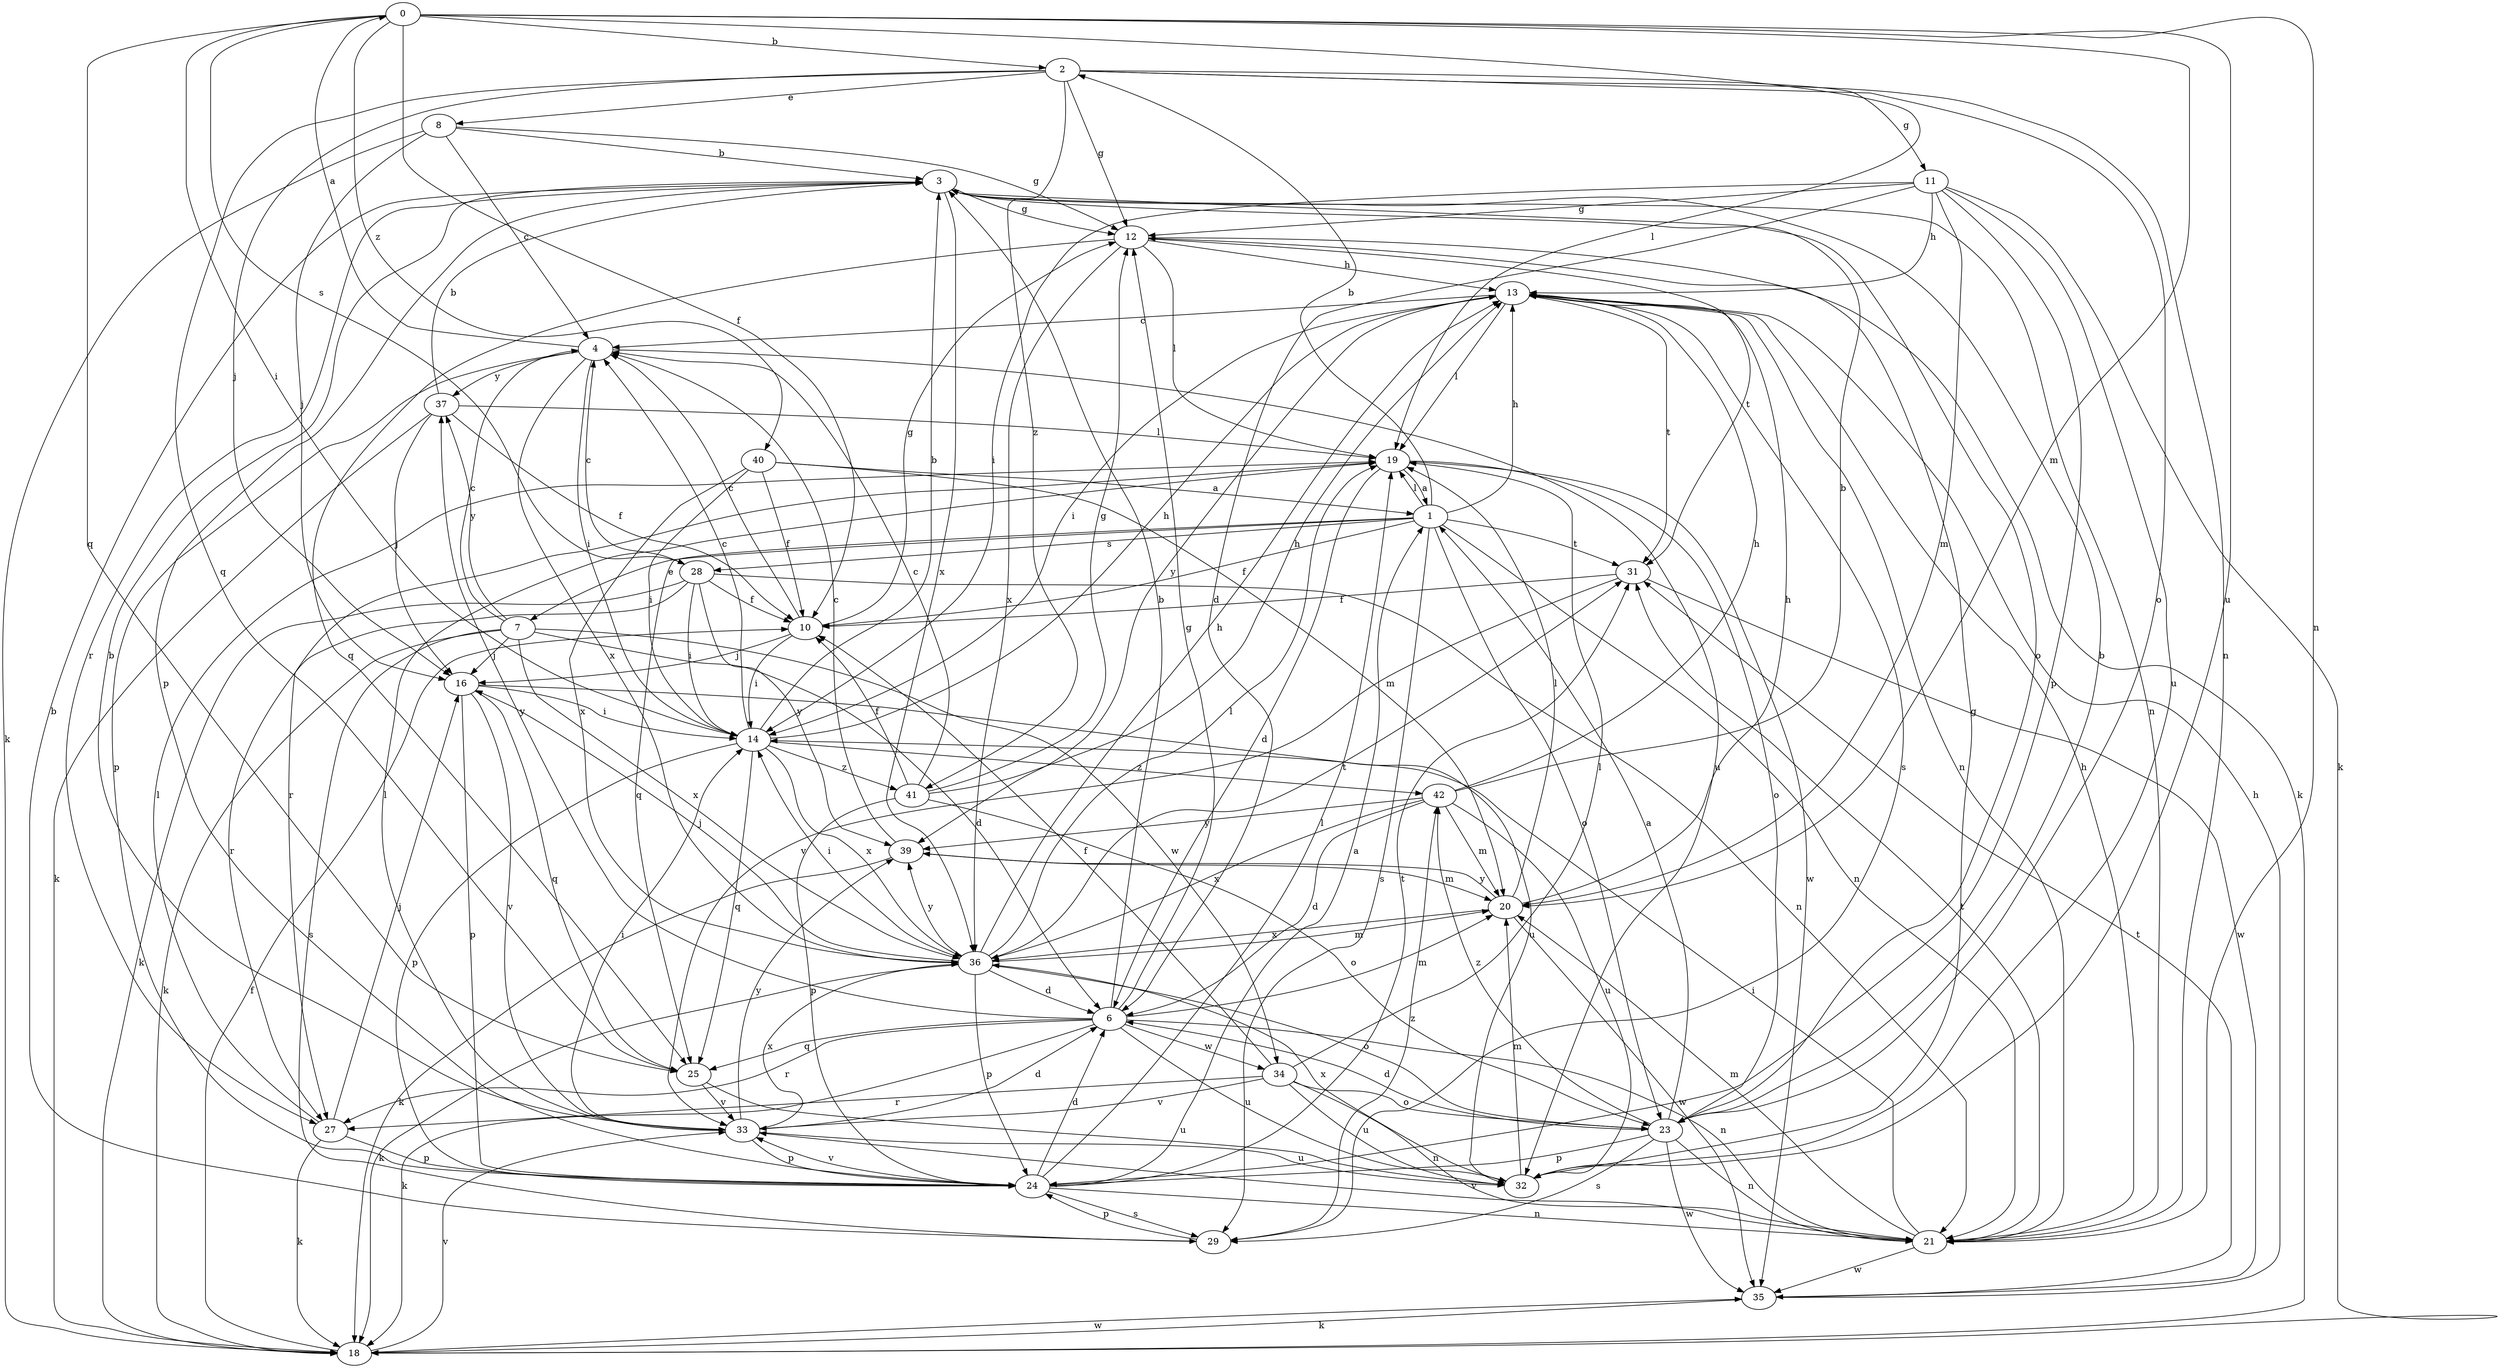 strict digraph  {
0;
1;
2;
3;
4;
6;
7;
8;
10;
11;
12;
13;
14;
16;
18;
19;
20;
21;
23;
24;
25;
27;
28;
29;
31;
32;
33;
34;
35;
36;
37;
39;
40;
41;
42;
0 -> 2  [label=b];
0 -> 10  [label=f];
0 -> 14  [label=i];
0 -> 19  [label=l];
0 -> 20  [label=m];
0 -> 21  [label=n];
0 -> 25  [label=q];
0 -> 28  [label=s];
0 -> 32  [label=u];
0 -> 40  [label=z];
1 -> 2  [label=b];
1 -> 7  [label=e];
1 -> 10  [label=f];
1 -> 13  [label=h];
1 -> 19  [label=l];
1 -> 21  [label=n];
1 -> 23  [label=o];
1 -> 25  [label=q];
1 -> 28  [label=s];
1 -> 29  [label=s];
1 -> 31  [label=t];
2 -> 8  [label=e];
2 -> 11  [label=g];
2 -> 12  [label=g];
2 -> 16  [label=j];
2 -> 21  [label=n];
2 -> 23  [label=o];
2 -> 25  [label=q];
2 -> 41  [label=z];
3 -> 12  [label=g];
3 -> 21  [label=n];
3 -> 23  [label=o];
3 -> 24  [label=p];
3 -> 27  [label=r];
3 -> 36  [label=x];
4 -> 0  [label=a];
4 -> 14  [label=i];
4 -> 24  [label=p];
4 -> 32  [label=u];
4 -> 36  [label=x];
4 -> 37  [label=y];
6 -> 3  [label=b];
6 -> 12  [label=g];
6 -> 18  [label=k];
6 -> 20  [label=m];
6 -> 21  [label=n];
6 -> 25  [label=q];
6 -> 27  [label=r];
6 -> 32  [label=u];
6 -> 34  [label=w];
6 -> 37  [label=y];
7 -> 4  [label=c];
7 -> 6  [label=d];
7 -> 16  [label=j];
7 -> 18  [label=k];
7 -> 29  [label=s];
7 -> 34  [label=w];
7 -> 36  [label=x];
7 -> 37  [label=y];
8 -> 3  [label=b];
8 -> 4  [label=c];
8 -> 12  [label=g];
8 -> 16  [label=j];
8 -> 18  [label=k];
10 -> 4  [label=c];
10 -> 12  [label=g];
10 -> 14  [label=i];
10 -> 16  [label=j];
11 -> 6  [label=d];
11 -> 12  [label=g];
11 -> 13  [label=h];
11 -> 14  [label=i];
11 -> 18  [label=k];
11 -> 20  [label=m];
11 -> 24  [label=p];
11 -> 32  [label=u];
12 -> 13  [label=h];
12 -> 18  [label=k];
12 -> 19  [label=l];
12 -> 25  [label=q];
12 -> 31  [label=t];
12 -> 36  [label=x];
13 -> 4  [label=c];
13 -> 14  [label=i];
13 -> 19  [label=l];
13 -> 21  [label=n];
13 -> 29  [label=s];
13 -> 31  [label=t];
13 -> 39  [label=y];
14 -> 3  [label=b];
14 -> 4  [label=c];
14 -> 13  [label=h];
14 -> 24  [label=p];
14 -> 25  [label=q];
14 -> 36  [label=x];
14 -> 41  [label=z];
14 -> 42  [label=z];
16 -> 14  [label=i];
16 -> 24  [label=p];
16 -> 25  [label=q];
16 -> 32  [label=u];
16 -> 33  [label=v];
18 -> 10  [label=f];
18 -> 33  [label=v];
18 -> 35  [label=w];
19 -> 1  [label=a];
19 -> 6  [label=d];
19 -> 23  [label=o];
19 -> 27  [label=r];
19 -> 35  [label=w];
20 -> 13  [label=h];
20 -> 19  [label=l];
20 -> 35  [label=w];
20 -> 36  [label=x];
20 -> 39  [label=y];
21 -> 13  [label=h];
21 -> 14  [label=i];
21 -> 20  [label=m];
21 -> 31  [label=t];
21 -> 33  [label=v];
21 -> 35  [label=w];
23 -> 1  [label=a];
23 -> 3  [label=b];
23 -> 6  [label=d];
23 -> 21  [label=n];
23 -> 24  [label=p];
23 -> 29  [label=s];
23 -> 35  [label=w];
23 -> 42  [label=z];
24 -> 1  [label=a];
24 -> 6  [label=d];
24 -> 19  [label=l];
24 -> 21  [label=n];
24 -> 29  [label=s];
24 -> 31  [label=t];
24 -> 33  [label=v];
25 -> 32  [label=u];
25 -> 33  [label=v];
27 -> 16  [label=j];
27 -> 18  [label=k];
27 -> 19  [label=l];
27 -> 24  [label=p];
28 -> 4  [label=c];
28 -> 10  [label=f];
28 -> 14  [label=i];
28 -> 18  [label=k];
28 -> 21  [label=n];
28 -> 27  [label=r];
28 -> 39  [label=y];
29 -> 3  [label=b];
29 -> 24  [label=p];
29 -> 42  [label=z];
31 -> 10  [label=f];
31 -> 33  [label=v];
31 -> 35  [label=w];
32 -> 12  [label=g];
32 -> 20  [label=m];
32 -> 36  [label=x];
33 -> 3  [label=b];
33 -> 6  [label=d];
33 -> 14  [label=i];
33 -> 19  [label=l];
33 -> 24  [label=p];
33 -> 32  [label=u];
33 -> 36  [label=x];
33 -> 39  [label=y];
34 -> 10  [label=f];
34 -> 19  [label=l];
34 -> 21  [label=n];
34 -> 23  [label=o];
34 -> 27  [label=r];
34 -> 32  [label=u];
34 -> 33  [label=v];
35 -> 13  [label=h];
35 -> 18  [label=k];
35 -> 31  [label=t];
36 -> 6  [label=d];
36 -> 13  [label=h];
36 -> 14  [label=i];
36 -> 16  [label=j];
36 -> 18  [label=k];
36 -> 19  [label=l];
36 -> 20  [label=m];
36 -> 23  [label=o];
36 -> 24  [label=p];
36 -> 31  [label=t];
36 -> 39  [label=y];
37 -> 3  [label=b];
37 -> 10  [label=f];
37 -> 16  [label=j];
37 -> 18  [label=k];
37 -> 19  [label=l];
39 -> 4  [label=c];
39 -> 18  [label=k];
39 -> 20  [label=m];
40 -> 1  [label=a];
40 -> 10  [label=f];
40 -> 14  [label=i];
40 -> 20  [label=m];
40 -> 36  [label=x];
41 -> 4  [label=c];
41 -> 10  [label=f];
41 -> 12  [label=g];
41 -> 13  [label=h];
41 -> 23  [label=o];
41 -> 24  [label=p];
42 -> 3  [label=b];
42 -> 6  [label=d];
42 -> 13  [label=h];
42 -> 20  [label=m];
42 -> 32  [label=u];
42 -> 36  [label=x];
42 -> 39  [label=y];
}
